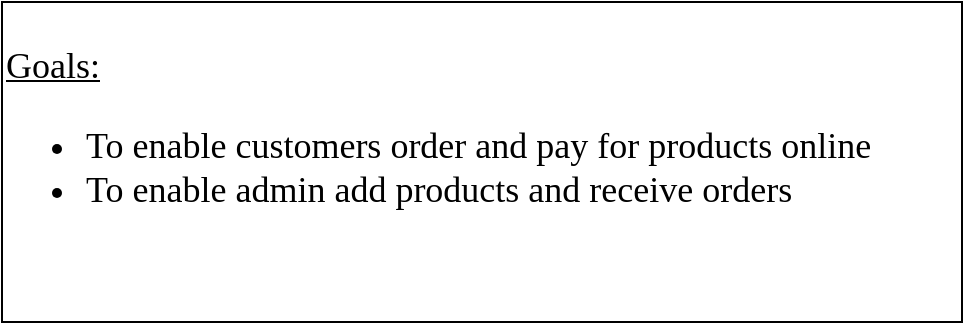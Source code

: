 <mxfile version="24.1.0" type="device" pages="3">
  <diagram id="vk7e_t2W6H_vMbFvaL3z" name="Plan">
    <mxGraphModel dx="1434" dy="844" grid="1" gridSize="10" guides="1" tooltips="1" connect="1" arrows="1" fold="1" page="1" pageScale="1" pageWidth="850" pageHeight="1100" math="0" shadow="0">
      <root>
        <mxCell id="0" />
        <mxCell id="1" parent="0" />
        <mxCell id="NMSXKjy4qVHQltRTeJKQ-1" value="&lt;p style=&quot;font-size: 18px;&quot; class=&quot;MsoNormal&quot;&gt;&lt;font face=&quot;Times New Roman&quot; style=&quot;font-size: 18px;&quot;&gt;&lt;u style=&quot;&quot;&gt;Goals:&lt;/u&gt;&lt;/font&gt;&lt;/p&gt;&lt;p style=&quot;font-size: 18px;&quot; class=&quot;MsoNormal&quot;&gt;&lt;/p&gt;&lt;ul style=&quot;font-size: 18px;&quot;&gt;&lt;li&gt;&lt;span style=&quot;background-color: initial;&quot;&gt;&lt;font face=&quot;QwyiDqv8YqwGyNbi1khy&quot; style=&quot;font-size: 18px;&quot;&gt;To enable customers order and pay for products online&lt;/font&gt;&lt;/span&gt;&lt;/li&gt;&lt;li&gt;&lt;font style=&quot;font-size: 18px;&quot; face=&quot;QwyiDqv8YqwGyNbi1khy&quot;&gt;To enable admin add products and receive orders&lt;/font&gt;&lt;/li&gt;&lt;/ul&gt;&lt;div style=&quot;font-size: 18px;&quot;&gt;&lt;br&gt;&lt;/div&gt;&lt;p&gt;&lt;/p&gt;" style="text;html=1;align=left;verticalAlign=middle;whiteSpace=wrap;rounded=0;strokeColor=default;" parent="1" vertex="1">
          <mxGeometry x="40" y="40" width="480" height="160" as="geometry" />
        </mxCell>
      </root>
    </mxGraphModel>
  </diagram>
  <diagram name="Wireframe" id="03018318-947c-dd8e-b7a3-06fadd420f32">
    <mxGraphModel dx="3490" dy="2257" grid="1" gridSize="10" guides="1" tooltips="1" connect="1" arrows="1" fold="1" page="1" pageScale="1" pageWidth="1100" pageHeight="850" background="none" math="0" shadow="0">
      <root>
        <mxCell id="0" />
        <mxCell id="1" parent="0" />
        <mxCell id="RlXlQq231pW7B-qVhRKP-2" value="" style="group" parent="1" vertex="1" connectable="0">
          <mxGeometry x="-240" y="230" width="200" height="590" as="geometry" />
        </mxCell>
        <mxCell id="677b7b8949515195-8" value="" style="whiteSpace=wrap;html=1;rounded=0;shadow=0;labelBackgroundColor=none;strokeWidth=1;fillColor=none;fontFamily=Verdana;fontSize=12;align=center;comic=1;" parent="RlXlQq231pW7B-qVhRKP-2" vertex="1">
          <mxGeometry width="200" height="590" as="geometry" />
        </mxCell>
        <mxCell id="677b7b8949515195-27" value="Section 1" style="text;html=1;points=[];align=left;verticalAlign=top;spacingTop=-4;fontSize=14;fontFamily=Verdana" parent="RlXlQq231pW7B-qVhRKP-2" vertex="1">
          <mxGeometry x="10" y="20" width="170" height="20" as="geometry" />
        </mxCell>
        <mxCell id="677b7b8949515195-28" value="Section 2" style="text;html=1;points=[];align=left;verticalAlign=top;spacingTop=-4;fontSize=14;fontFamily=Verdana" parent="RlXlQq231pW7B-qVhRKP-2" vertex="1">
          <mxGeometry x="10" y="56" width="170" height="20" as="geometry" />
        </mxCell>
        <mxCell id="677b7b8949515195-29" value="Section 3" style="text;html=1;points=[];align=left;verticalAlign=top;spacingTop=-4;fontSize=14;fontFamily=Verdana" parent="RlXlQq231pW7B-qVhRKP-2" vertex="1">
          <mxGeometry x="10" y="91" width="170" height="20" as="geometry" />
        </mxCell>
        <mxCell id="677b7b8949515195-30" value="Section 4" style="text;html=1;points=[];align=left;verticalAlign=top;spacingTop=-4;fontSize=14;fontFamily=Verdana" parent="RlXlQq231pW7B-qVhRKP-2" vertex="1">
          <mxGeometry x="10" y="127" width="170" height="20" as="geometry" />
        </mxCell>
        <mxCell id="677b7b8949515195-31" value="Section 7" style="text;html=1;points=[];align=left;verticalAlign=top;spacingTop=-4;fontSize=14;fontFamily=Verdana" parent="RlXlQq231pW7B-qVhRKP-2" vertex="1">
          <mxGeometry x="10" y="234" width="170" height="20" as="geometry" />
        </mxCell>
        <mxCell id="677b7b8949515195-32" value="Section 8" style="text;html=1;points=[];align=left;verticalAlign=top;spacingTop=-4;fontSize=14;fontFamily=Verdana" parent="RlXlQq231pW7B-qVhRKP-2" vertex="1">
          <mxGeometry x="10" y="270" width="170" height="20" as="geometry" />
        </mxCell>
        <mxCell id="677b7b8949515195-33" value="Section 9" style="text;html=1;points=[];align=left;verticalAlign=top;spacingTop=-4;fontSize=14;fontFamily=Verdana" parent="RlXlQq231pW7B-qVhRKP-2" vertex="1">
          <mxGeometry x="10" y="306" width="170" height="20" as="geometry" />
        </mxCell>
        <mxCell id="677b7b8949515195-34" value="Section 10" style="text;html=1;points=[];align=left;verticalAlign=top;spacingTop=-4;fontSize=14;fontFamily=Verdana" parent="RlXlQq231pW7B-qVhRKP-2" vertex="1">
          <mxGeometry x="10" y="341" width="170" height="20" as="geometry" />
        </mxCell>
        <mxCell id="677b7b8949515195-35" value="Section 11" style="text;html=1;points=[];align=left;verticalAlign=top;spacingTop=-4;fontSize=14;fontFamily=Verdana" parent="RlXlQq231pW7B-qVhRKP-2" vertex="1">
          <mxGeometry x="10" y="377" width="170" height="20" as="geometry" />
        </mxCell>
        <mxCell id="677b7b8949515195-36" value="Section 12" style="text;html=1;points=[];align=left;verticalAlign=top;spacingTop=-4;fontSize=14;fontFamily=Verdana" parent="RlXlQq231pW7B-qVhRKP-2" vertex="1">
          <mxGeometry x="10" y="413" width="170" height="20" as="geometry" />
        </mxCell>
        <mxCell id="677b7b8949515195-37" value="Section 13" style="text;html=1;points=[];align=left;verticalAlign=top;spacingTop=-4;fontSize=14;fontFamily=Verdana" parent="RlXlQq231pW7B-qVhRKP-2" vertex="1">
          <mxGeometry x="10" y="449" width="170" height="20" as="geometry" />
        </mxCell>
        <mxCell id="677b7b8949515195-38" value="Section 14" style="text;html=1;points=[];align=left;verticalAlign=top;spacingTop=-4;fontSize=14;fontFamily=Verdana" parent="RlXlQq231pW7B-qVhRKP-2" vertex="1">
          <mxGeometry x="10" y="484" width="170" height="20" as="geometry" />
        </mxCell>
        <mxCell id="677b7b8949515195-39" value="Section 5" style="text;html=1;points=[];align=left;verticalAlign=top;spacingTop=-4;fontSize=14;fontFamily=Verdana" parent="RlXlQq231pW7B-qVhRKP-2" vertex="1">
          <mxGeometry x="10" y="163" width="170" height="20" as="geometry" />
        </mxCell>
        <mxCell id="677b7b8949515195-40" value="Section 6" style="text;html=1;points=[];align=left;verticalAlign=top;spacingTop=-4;fontSize=14;fontFamily=Verdana" parent="RlXlQq231pW7B-qVhRKP-2" vertex="1">
          <mxGeometry x="10" y="199" width="170" height="20" as="geometry" />
        </mxCell>
        <mxCell id="677b7b8949515195-41" value="Section 15" style="text;html=1;points=[];align=left;verticalAlign=top;spacingTop=-4;fontSize=14;fontFamily=Verdana" parent="RlXlQq231pW7B-qVhRKP-2" vertex="1">
          <mxGeometry x="10" y="520" width="170" height="20" as="geometry" />
        </mxCell>
        <mxCell id="RlXlQq231pW7B-qVhRKP-3" value="" style="group" parent="1" vertex="1" connectable="0">
          <mxGeometry x="1180" y="225" width="230" height="400" as="geometry" />
        </mxCell>
        <mxCell id="677b7b8949515195-25" value="" style="whiteSpace=wrap;html=1;rounded=0;shadow=0;labelBackgroundColor=none;strokeWidth=1;fillColor=none;fontFamily=Verdana;fontSize=12;align=center;comic=1;" parent="RlXlQq231pW7B-qVhRKP-3" vertex="1">
          <mxGeometry width="230" height="400" as="geometry" />
        </mxCell>
        <mxCell id="677b7b8949515195-44" value="Feature 1" style="text;html=1;points=[];align=left;verticalAlign=top;spacingTop=-4;fontSize=14;fontFamily=Verdana" parent="RlXlQq231pW7B-qVhRKP-3" vertex="1">
          <mxGeometry x="20" y="20" width="170" height="20" as="geometry" />
        </mxCell>
        <mxCell id="677b7b8949515195-45" value="Feature 2" style="text;html=1;points=[];align=left;verticalAlign=top;spacingTop=-4;fontSize=14;fontFamily=Verdana" parent="RlXlQq231pW7B-qVhRKP-3" vertex="1">
          <mxGeometry x="20" y="55" width="170" height="20" as="geometry" />
        </mxCell>
        <mxCell id="677b7b8949515195-46" value="Feature 3" style="text;html=1;points=[];align=left;verticalAlign=top;spacingTop=-4;fontSize=14;fontFamily=Verdana" parent="RlXlQq231pW7B-qVhRKP-3" vertex="1">
          <mxGeometry x="20" y="90" width="170" height="20" as="geometry" />
        </mxCell>
        <mxCell id="677b7b8949515195-47" value="Feature 4" style="text;html=1;points=[];align=left;verticalAlign=top;spacingTop=-4;fontSize=14;fontFamily=Verdana" parent="RlXlQq231pW7B-qVhRKP-3" vertex="1">
          <mxGeometry x="20" y="125" width="170" height="20" as="geometry" />
        </mxCell>
        <mxCell id="677b7b8949515195-48" value="Feature 5" style="text;html=1;points=[];align=left;verticalAlign=top;spacingTop=-4;fontSize=14;fontFamily=Verdana" parent="RlXlQq231pW7B-qVhRKP-3" vertex="1">
          <mxGeometry x="20" y="160" width="170" height="20" as="geometry" />
        </mxCell>
        <mxCell id="677b7b8949515195-49" value="Feature 6" style="text;html=1;points=[];align=left;verticalAlign=top;spacingTop=-4;fontSize=14;fontFamily=Verdana" parent="RlXlQq231pW7B-qVhRKP-3" vertex="1">
          <mxGeometry x="20" y="195" width="170" height="20" as="geometry" />
        </mxCell>
        <mxCell id="RlXlQq231pW7B-qVhRKP-4" value="" style="group" parent="1" vertex="1" connectable="0">
          <mxGeometry x="1180" y="650" width="230" height="180" as="geometry" />
        </mxCell>
        <mxCell id="677b7b8949515195-26" value="" style="whiteSpace=wrap;html=1;rounded=0;shadow=0;labelBackgroundColor=none;strokeWidth=1;fillColor=none;fontFamily=Verdana;fontSize=12;align=center;comic=1;" parent="RlXlQq231pW7B-qVhRKP-4" vertex="1">
          <mxGeometry width="230" height="180" as="geometry" />
        </mxCell>
        <mxCell id="677b7b8949515195-42" value="External Links" style="text;html=1;points=[];align=left;verticalAlign=top;spacingTop=-4;fontSize=14;fontFamily=Verdana" parent="RlXlQq231pW7B-qVhRKP-4" vertex="1">
          <mxGeometry x="20" y="13" width="170" height="20" as="geometry" />
        </mxCell>
        <mxCell id="RlXlQq231pW7B-qVhRKP-13" value="" style="group" parent="1" vertex="1" connectable="0">
          <mxGeometry y="20" width="1080" height="810" as="geometry" />
        </mxCell>
        <mxCell id="677b7b8949515195-1" value="" style="whiteSpace=wrap;html=1;rounded=0;shadow=0;labelBackgroundColor=none;strokeColor=#000000;strokeWidth=1;fillColor=none;fontFamily=Verdana;fontSize=12;fontColor=#000000;align=center;comic=1;" parent="RlXlQq231pW7B-qVhRKP-13" vertex="1">
          <mxGeometry width="1080" height="810" as="geometry" />
        </mxCell>
        <mxCell id="677b7b8949515195-2" value="LOGO" style="whiteSpace=wrap;html=1;rounded=0;shadow=0;labelBackgroundColor=none;strokeWidth=1;fontFamily=Verdana;fontSize=28;align=center;comic=1;" parent="RlXlQq231pW7B-qVhRKP-13" vertex="1">
          <mxGeometry x="40" y="40" width="190" height="50" as="geometry" />
        </mxCell>
        <mxCell id="677b7b8949515195-3" value="Search" style="strokeWidth=1;shadow=0;dashed=0;align=center;html=1;shape=mxgraph.mockup.forms.searchBox;strokeColor=#999999;mainText=;strokeColor2=#008cff;fontColor=#666666;fontSize=17;align=left;spacingLeft=3;rounded=0;labelBackgroundColor=none;comic=1;" parent="RlXlQq231pW7B-qVhRKP-13" vertex="1">
          <mxGeometry x="840" y="75" width="220" height="30" as="geometry" />
        </mxCell>
        <mxCell id="677b7b8949515195-4" value="Topic 1" style="text;html=1;points=[];align=left;verticalAlign=top;spacingTop=-4;fontSize=14;fontFamily=Verdana" parent="RlXlQq231pW7B-qVhRKP-13" vertex="1">
          <mxGeometry x="780" y="20" width="60" height="20" as="geometry" />
        </mxCell>
        <mxCell id="677b7b8949515195-5" value="Topic 2" style="text;html=1;points=[];align=left;verticalAlign=top;spacingTop=-4;fontSize=14;fontFamily=Verdana" parent="RlXlQq231pW7B-qVhRKP-13" vertex="1">
          <mxGeometry x="860" y="20" width="60" height="20" as="geometry" />
        </mxCell>
        <mxCell id="677b7b8949515195-6" value="Topic 3" style="text;html=1;points=[];align=left;verticalAlign=top;spacingTop=-4;fontSize=14;fontFamily=Verdana" parent="RlXlQq231pW7B-qVhRKP-13" vertex="1">
          <mxGeometry x="930" y="20" width="60" height="20" as="geometry" />
        </mxCell>
        <mxCell id="677b7b8949515195-7" value="Topic 4" style="text;html=1;points=[];align=left;verticalAlign=top;spacingTop=-4;fontSize=14;fontFamily=Verdana" parent="RlXlQq231pW7B-qVhRKP-13" vertex="1">
          <mxGeometry x="1000" y="20" width="60" height="20" as="geometry" />
        </mxCell>
        <mxCell id="677b7b8949515195-9" value="" style="line;strokeWidth=1;html=1;rounded=0;shadow=0;labelBackgroundColor=none;fillColor=none;fontFamily=Verdana;fontSize=14;fontColor=#000000;align=center;comic=1;" parent="RlXlQq231pW7B-qVhRKP-13" vertex="1">
          <mxGeometry x="20" y="120" width="1060" height="10" as="geometry" />
        </mxCell>
        <mxCell id="677b7b8949515195-10" value="" style="whiteSpace=wrap;html=1;rounded=0;shadow=0;labelBackgroundColor=none;strokeWidth=1;fillColor=none;fontFamily=Verdana;fontSize=12;align=center;comic=1;" parent="RlXlQq231pW7B-qVhRKP-13" vertex="1">
          <mxGeometry x="40" y="140" width="1000" height="50" as="geometry" />
        </mxCell>
        <mxCell id="677b7b8949515195-11" value="Home" style="text;html=1;points=[];align=left;verticalAlign=top;spacingTop=-4;fontSize=14;fontFamily=Verdana" parent="RlXlQq231pW7B-qVhRKP-13" vertex="1">
          <mxGeometry x="330" y="155" width="60" height="20" as="geometry" />
        </mxCell>
        <mxCell id="677b7b8949515195-12" value="Shop" style="text;html=1;points=[];align=left;verticalAlign=top;spacingTop=-4;fontSize=14;fontFamily=Verdana" parent="RlXlQq231pW7B-qVhRKP-13" vertex="1">
          <mxGeometry x="477" y="155" width="60" height="20" as="geometry" />
        </mxCell>
        <mxCell id="677b7b8949515195-13" value="About" style="text;html=1;points=[];align=left;verticalAlign=top;spacingTop=-4;fontSize=14;fontFamily=Verdana" parent="RlXlQq231pW7B-qVhRKP-13" vertex="1">
          <mxGeometry x="623" y="155" width="60" height="20" as="geometry" />
        </mxCell>
        <mxCell id="677b7b8949515195-15" value="&lt;div style=&quot;text-align: justify&quot;&gt;&lt;span&gt;&lt;u&gt;About&lt;/u&gt;&lt;/span&gt;&lt;/div&gt;&lt;div style=&quot;text-align: justify&quot;&gt;&lt;span&gt;Lorem ipsum dolor sit amet, consectetur adipisicing elit, sed do eiusmod tempor incididunt ut labore et dolore magna aliqua. Ut enim ad minim veniam, quis nostrud exercitation ullamco laboris nisi ut aliquip ex ea commodo consequat. Duis aute irure dolor in reprehenderit in voluptate velit esse cillum dolore eu fugiat nulla pariatur. Excepteur sint occaecat cupidatat non proident, sunt in culpa qui officia deserunt mollit anim id est laborum.&lt;/span&gt;&lt;/div&gt;&lt;div style=&quot;text-align: justify&quot;&gt;&lt;span&gt;Sed ut perspiciatis unde omnis iste natus error sit voluptatem accusantium doloremque laudantium, totam rem aperiam, eaque ipsa quae ab illo inventore veritatis et quasi architecto beatae vitae dicta sunt explicabo. Nemo enim ipsam voluptatem quia voluptas sit aspernatur aut odit aut fugit, sed quia consequuntur magni dolores eos qui ratione voluptatem sequi nesciunt.&amp;nbsp;&lt;/span&gt;&lt;/div&gt;" style="whiteSpace=wrap;html=1;rounded=0;shadow=0;labelBackgroundColor=none;strokeWidth=1;fillColor=none;fontFamily=Verdana;fontSize=12;align=center;verticalAlign=top;spacing=10;comic=1;" parent="RlXlQq231pW7B-qVhRKP-13" vertex="1">
          <mxGeometry x="40" y="620" width="1000" height="120" as="geometry" />
        </mxCell>
        <mxCell id="677b7b8949515195-16" value="" style="verticalLabelPosition=bottom;shadow=0;dashed=0;align=center;html=1;verticalAlign=top;strokeWidth=1;shape=mxgraph.mockup.graphics.simpleIcon;strokeColor=#999999;rounded=0;labelBackgroundColor=none;fontFamily=Verdana;fontSize=14;fontColor=#000000;comic=1;" parent="RlXlQq231pW7B-qVhRKP-13" vertex="1">
          <mxGeometry x="40" y="205" width="1000" height="170" as="geometry" />
        </mxCell>
        <mxCell id="RlXlQq231pW7B-qVhRKP-1" value="LOGO" style="whiteSpace=wrap;html=1;rounded=0;shadow=0;labelBackgroundColor=none;strokeWidth=1;fontFamily=Verdana;fontSize=28;align=center;comic=1;" parent="RlXlQq231pW7B-qVhRKP-13" vertex="1">
          <mxGeometry x="59" y="145" width="170" height="40" as="geometry" />
        </mxCell>
        <mxCell id="RlXlQq231pW7B-qVhRKP-9" value="Image" style="rounded=1;whiteSpace=wrap;html=1;" parent="RlXlQq231pW7B-qVhRKP-13" vertex="1">
          <mxGeometry x="40" y="420" width="300" height="160" as="geometry" />
        </mxCell>
        <mxCell id="RlXlQq231pW7B-qVhRKP-10" value="Image" style="rounded=1;whiteSpace=wrap;html=1;" parent="RlXlQq231pW7B-qVhRKP-13" vertex="1">
          <mxGeometry x="390" y="420" width="307" height="160" as="geometry" />
        </mxCell>
        <mxCell id="RlXlQq231pW7B-qVhRKP-11" value="Image" style="rounded=1;whiteSpace=wrap;html=1;" parent="RlXlQq231pW7B-qVhRKP-13" vertex="1">
          <mxGeometry x="760" y="420" width="280" height="160" as="geometry" />
        </mxCell>
        <mxCell id="RlXlQq231pW7B-qVhRKP-12" value="© 2025" style="text;html=1;align=center;verticalAlign=middle;whiteSpace=wrap;rounded=0;" parent="RlXlQq231pW7B-qVhRKP-13" vertex="1">
          <mxGeometry x="513.5" y="760" width="60" height="30" as="geometry" />
        </mxCell>
        <mxCell id="RlXlQq231pW7B-qVhRKP-72" value="Cart" style="text;html=1;points=[];align=left;verticalAlign=top;spacingTop=-4;fontSize=14;fontFamily=Verdana" parent="RlXlQq231pW7B-qVhRKP-13" vertex="1">
          <mxGeometry x="940" y="155" width="60" height="20" as="geometry" />
        </mxCell>
        <mxCell id="RlXlQq231pW7B-qVhRKP-14" value="&lt;font style=&quot;font-size: 18px;&quot;&gt;Landing&lt;/font&gt;" style="text;html=1;align=center;verticalAlign=middle;whiteSpace=wrap;rounded=0;" parent="1" vertex="1">
          <mxGeometry y="-30" width="160" height="30" as="geometry" />
        </mxCell>
        <mxCell id="RlXlQq231pW7B-qVhRKP-39" value="" style="group" parent="1" vertex="1" connectable="0">
          <mxGeometry y="1150" width="1080" height="860" as="geometry" />
        </mxCell>
        <mxCell id="RlXlQq231pW7B-qVhRKP-35" value="&lt;font style=&quot;font-size: 18px;&quot;&gt;Shop&lt;/font&gt;" style="text;html=1;align=center;verticalAlign=middle;whiteSpace=wrap;rounded=0;" parent="RlXlQq231pW7B-qVhRKP-39" vertex="1">
          <mxGeometry width="160" height="30" as="geometry" />
        </mxCell>
        <mxCell id="RlXlQq231pW7B-qVhRKP-16" value="" style="whiteSpace=wrap;html=1;rounded=0;shadow=0;labelBackgroundColor=none;strokeColor=#000000;strokeWidth=1;fillColor=none;fontFamily=Verdana;fontSize=12;fontColor=#000000;align=center;comic=1;" parent="RlXlQq231pW7B-qVhRKP-39" vertex="1">
          <mxGeometry y="50" width="1080" height="810" as="geometry" />
        </mxCell>
        <mxCell id="RlXlQq231pW7B-qVhRKP-17" value="LOGO" style="whiteSpace=wrap;html=1;rounded=0;shadow=0;labelBackgroundColor=none;strokeWidth=1;fontFamily=Verdana;fontSize=28;align=center;comic=1;" parent="RlXlQq231pW7B-qVhRKP-39" vertex="1">
          <mxGeometry x="40" y="90" width="190" height="50" as="geometry" />
        </mxCell>
        <mxCell id="RlXlQq231pW7B-qVhRKP-23" value="" style="line;strokeWidth=1;html=1;rounded=0;shadow=0;labelBackgroundColor=none;fillColor=none;fontFamily=Verdana;fontSize=14;fontColor=#000000;align=center;comic=1;" parent="RlXlQq231pW7B-qVhRKP-39" vertex="1">
          <mxGeometry x="20" y="170" width="1060" height="10" as="geometry" />
        </mxCell>
        <mxCell id="RlXlQq231pW7B-qVhRKP-24" value="" style="whiteSpace=wrap;html=1;rounded=0;shadow=0;labelBackgroundColor=none;strokeWidth=1;fillColor=none;fontFamily=Verdana;fontSize=12;align=center;comic=1;" parent="RlXlQq231pW7B-qVhRKP-39" vertex="1">
          <mxGeometry x="40" y="190" width="1000" height="50" as="geometry" />
        </mxCell>
        <mxCell id="RlXlQq231pW7B-qVhRKP-25" value="Home" style="text;html=1;points=[];align=left;verticalAlign=top;spacingTop=-4;fontSize=14;fontFamily=Verdana" parent="RlXlQq231pW7B-qVhRKP-39" vertex="1">
          <mxGeometry x="330" y="205" width="60" height="20" as="geometry" />
        </mxCell>
        <mxCell id="RlXlQq231pW7B-qVhRKP-26" value="Shop" style="text;html=1;points=[];align=left;verticalAlign=top;spacingTop=-4;fontSize=14;fontFamily=Verdana" parent="RlXlQq231pW7B-qVhRKP-39" vertex="1">
          <mxGeometry x="477" y="205" width="60" height="20" as="geometry" />
        </mxCell>
        <mxCell id="RlXlQq231pW7B-qVhRKP-27" value="About" style="text;html=1;points=[];align=left;verticalAlign=top;spacingTop=-4;fontSize=14;fontFamily=Verdana" parent="RlXlQq231pW7B-qVhRKP-39" vertex="1">
          <mxGeometry x="623" y="205" width="60" height="20" as="geometry" />
        </mxCell>
        <mxCell id="RlXlQq231pW7B-qVhRKP-30" value="LOGO" style="whiteSpace=wrap;html=1;rounded=0;shadow=0;labelBackgroundColor=none;strokeWidth=1;fontFamily=Verdana;fontSize=28;align=center;comic=1;" parent="RlXlQq231pW7B-qVhRKP-39" vertex="1">
          <mxGeometry x="59" y="195" width="170" height="40" as="geometry" />
        </mxCell>
        <mxCell id="RlXlQq231pW7B-qVhRKP-31" value="Image" style="rounded=1;whiteSpace=wrap;html=1;" parent="RlXlQq231pW7B-qVhRKP-39" vertex="1">
          <mxGeometry x="43.75" y="530" width="300" height="160" as="geometry" />
        </mxCell>
        <mxCell id="RlXlQq231pW7B-qVhRKP-32" value="Image" style="rounded=1;whiteSpace=wrap;html=1;" parent="RlXlQq231pW7B-qVhRKP-39" vertex="1">
          <mxGeometry x="393.75" y="530" width="307" height="160" as="geometry" />
        </mxCell>
        <mxCell id="RlXlQq231pW7B-qVhRKP-33" value="Image" style="rounded=1;whiteSpace=wrap;html=1;" parent="RlXlQq231pW7B-qVhRKP-39" vertex="1">
          <mxGeometry x="763.75" y="530" width="280" height="160" as="geometry" />
        </mxCell>
        <mxCell id="RlXlQq231pW7B-qVhRKP-34" value="© 2025" style="text;html=1;align=center;verticalAlign=middle;whiteSpace=wrap;rounded=0;" parent="RlXlQq231pW7B-qVhRKP-39" vertex="1">
          <mxGeometry x="513.5" y="810" width="60" height="30" as="geometry" />
        </mxCell>
        <mxCell id="RlXlQq231pW7B-qVhRKP-36" value="Image" style="rounded=1;whiteSpace=wrap;html=1;" parent="RlXlQq231pW7B-qVhRKP-39" vertex="1">
          <mxGeometry x="43.5" y="290" width="300" height="160" as="geometry" />
        </mxCell>
        <mxCell id="RlXlQq231pW7B-qVhRKP-37" value="Image" style="rounded=1;whiteSpace=wrap;html=1;" parent="RlXlQq231pW7B-qVhRKP-39" vertex="1">
          <mxGeometry x="393.5" y="290" width="307" height="160" as="geometry" />
        </mxCell>
        <mxCell id="RlXlQq231pW7B-qVhRKP-38" value="Image" style="rounded=1;whiteSpace=wrap;html=1;" parent="RlXlQq231pW7B-qVhRKP-39" vertex="1">
          <mxGeometry x="763.5" y="290" width="280" height="160" as="geometry" />
        </mxCell>
        <mxCell id="RlXlQq231pW7B-qVhRKP-61" value="Name" style="text;html=1;align=center;verticalAlign=middle;whiteSpace=wrap;rounded=0;" parent="RlXlQq231pW7B-qVhRKP-39" vertex="1">
          <mxGeometry x="41" y="473" width="300" height="30" as="geometry" />
        </mxCell>
        <mxCell id="RlXlQq231pW7B-qVhRKP-62" value="Name" style="text;html=1;align=center;verticalAlign=middle;whiteSpace=wrap;rounded=0;" parent="RlXlQq231pW7B-qVhRKP-39" vertex="1">
          <mxGeometry x="400.5" y="473" width="300" height="30" as="geometry" />
        </mxCell>
        <mxCell id="RlXlQq231pW7B-qVhRKP-63" value="Name" style="text;html=1;align=center;verticalAlign=middle;whiteSpace=wrap;rounded=0;" parent="RlXlQq231pW7B-qVhRKP-39" vertex="1">
          <mxGeometry x="753.5" y="473" width="300" height="30" as="geometry" />
        </mxCell>
        <mxCell id="RlXlQq231pW7B-qVhRKP-64" value="Name" style="text;html=1;align=center;verticalAlign=middle;whiteSpace=wrap;rounded=0;" parent="RlXlQq231pW7B-qVhRKP-39" vertex="1">
          <mxGeometry x="44.75" y="710" width="300" height="30" as="geometry" />
        </mxCell>
        <mxCell id="RlXlQq231pW7B-qVhRKP-65" value="Name" style="text;html=1;align=center;verticalAlign=middle;whiteSpace=wrap;rounded=0;" parent="RlXlQq231pW7B-qVhRKP-39" vertex="1">
          <mxGeometry x="404.25" y="710" width="300" height="30" as="geometry" />
        </mxCell>
        <mxCell id="RlXlQq231pW7B-qVhRKP-66" value="Name" style="text;html=1;align=center;verticalAlign=middle;whiteSpace=wrap;rounded=0;" parent="RlXlQq231pW7B-qVhRKP-39" vertex="1">
          <mxGeometry x="757.25" y="710" width="300" height="30" as="geometry" />
        </mxCell>
        <mxCell id="RlXlQq231pW7B-qVhRKP-74" value="Cart" style="text;html=1;points=[];align=left;verticalAlign=top;spacingTop=-4;fontSize=14;fontFamily=Verdana" parent="RlXlQq231pW7B-qVhRKP-39" vertex="1">
          <mxGeometry x="960" y="205" width="60" height="20" as="geometry" />
        </mxCell>
        <mxCell id="GHE5NdWLg3Xw6nocoRhk-1" value="" style="group" vertex="1" connectable="0" parent="1">
          <mxGeometry y="2130" width="1080" height="860" as="geometry" />
        </mxCell>
        <mxCell id="RlXlQq231pW7B-qVhRKP-41" value="&lt;font style=&quot;font-size: 18px;&quot;&gt;Product&lt;/font&gt;" style="text;html=1;align=center;verticalAlign=middle;whiteSpace=wrap;rounded=0;" parent="GHE5NdWLg3Xw6nocoRhk-1" vertex="1">
          <mxGeometry width="160" height="30" as="geometry" />
        </mxCell>
        <mxCell id="RlXlQq231pW7B-qVhRKP-42" value="" style="whiteSpace=wrap;html=1;rounded=0;shadow=0;labelBackgroundColor=none;strokeColor=#000000;strokeWidth=1;fillColor=none;fontFamily=Verdana;fontSize=12;fontColor=#000000;align=center;comic=1;" parent="GHE5NdWLg3Xw6nocoRhk-1" vertex="1">
          <mxGeometry y="50" width="1080" height="810" as="geometry" />
        </mxCell>
        <mxCell id="RlXlQq231pW7B-qVhRKP-43" value="LOGO" style="whiteSpace=wrap;html=1;rounded=0;shadow=0;labelBackgroundColor=none;strokeWidth=1;fontFamily=Verdana;fontSize=28;align=center;comic=1;" parent="GHE5NdWLg3Xw6nocoRhk-1" vertex="1">
          <mxGeometry x="40" y="90" width="190" height="50" as="geometry" />
        </mxCell>
        <mxCell id="RlXlQq231pW7B-qVhRKP-44" value="" style="line;strokeWidth=1;html=1;rounded=0;shadow=0;labelBackgroundColor=none;fillColor=none;fontFamily=Verdana;fontSize=14;fontColor=#000000;align=center;comic=1;" parent="GHE5NdWLg3Xw6nocoRhk-1" vertex="1">
          <mxGeometry x="20" y="170" width="1060" height="10" as="geometry" />
        </mxCell>
        <mxCell id="RlXlQq231pW7B-qVhRKP-45" value="" style="whiteSpace=wrap;html=1;rounded=0;shadow=0;labelBackgroundColor=none;strokeWidth=1;fillColor=none;fontFamily=Verdana;fontSize=12;align=center;comic=1;" parent="GHE5NdWLg3Xw6nocoRhk-1" vertex="1">
          <mxGeometry x="40" y="190" width="1000" height="50" as="geometry" />
        </mxCell>
        <mxCell id="RlXlQq231pW7B-qVhRKP-46" value="Home" style="text;html=1;points=[];align=left;verticalAlign=top;spacingTop=-4;fontSize=14;fontFamily=Verdana" parent="GHE5NdWLg3Xw6nocoRhk-1" vertex="1">
          <mxGeometry x="330" y="205" width="60" height="20" as="geometry" />
        </mxCell>
        <mxCell id="RlXlQq231pW7B-qVhRKP-47" value="Shop" style="text;html=1;points=[];align=left;verticalAlign=top;spacingTop=-4;fontSize=14;fontFamily=Verdana" parent="GHE5NdWLg3Xw6nocoRhk-1" vertex="1">
          <mxGeometry x="477" y="205" width="60" height="20" as="geometry" />
        </mxCell>
        <mxCell id="RlXlQq231pW7B-qVhRKP-48" value="About" style="text;html=1;points=[];align=left;verticalAlign=top;spacingTop=-4;fontSize=14;fontFamily=Verdana" parent="GHE5NdWLg3Xw6nocoRhk-1" vertex="1">
          <mxGeometry x="623" y="205" width="60" height="20" as="geometry" />
        </mxCell>
        <mxCell id="RlXlQq231pW7B-qVhRKP-49" value="LOGO" style="whiteSpace=wrap;html=1;rounded=0;shadow=0;labelBackgroundColor=none;strokeWidth=1;fontFamily=Verdana;fontSize=28;align=center;comic=1;" parent="GHE5NdWLg3Xw6nocoRhk-1" vertex="1">
          <mxGeometry x="59" y="195" width="170" height="40" as="geometry" />
        </mxCell>
        <mxCell id="RlXlQq231pW7B-qVhRKP-53" value="© 2025" style="text;html=1;align=center;verticalAlign=middle;whiteSpace=wrap;rounded=0;" parent="GHE5NdWLg3Xw6nocoRhk-1" vertex="1">
          <mxGeometry x="513.5" y="810" width="60" height="30" as="geometry" />
        </mxCell>
        <mxCell id="RlXlQq231pW7B-qVhRKP-54" value="Image" style="rounded=1;whiteSpace=wrap;html=1;" parent="GHE5NdWLg3Xw6nocoRhk-1" vertex="1">
          <mxGeometry x="40" y="290" width="320" height="220" as="geometry" />
        </mxCell>
        <mxCell id="RlXlQq231pW7B-qVhRKP-57" value="Qty with defaults" style="text;html=1;align=center;verticalAlign=middle;whiteSpace=wrap;rounded=0;" parent="GHE5NdWLg3Xw6nocoRhk-1" vertex="1">
          <mxGeometry x="440" y="310" width="120" height="30" as="geometry" />
        </mxCell>
        <mxCell id="RlXlQq231pW7B-qVhRKP-59" value="Item" style="text;html=1;align=center;verticalAlign=middle;whiteSpace=wrap;rounded=0;" parent="GHE5NdWLg3Xw6nocoRhk-1" vertex="1">
          <mxGeometry x="590" y="310" width="120" height="30" as="geometry" />
        </mxCell>
        <mxCell id="RlXlQq231pW7B-qVhRKP-60" value="Description" style="text;html=1;align=center;verticalAlign=middle;whiteSpace=wrap;rounded=0;" parent="GHE5NdWLg3Xw6nocoRhk-1" vertex="1">
          <mxGeometry x="40" y="550" width="320" height="200" as="geometry" />
        </mxCell>
        <mxCell id="RlXlQq231pW7B-qVhRKP-67" value="Qty with defaults" style="text;html=1;align=center;verticalAlign=middle;whiteSpace=wrap;rounded=0;" parent="GHE5NdWLg3Xw6nocoRhk-1" vertex="1">
          <mxGeometry x="440" y="385" width="120" height="30" as="geometry" />
        </mxCell>
        <mxCell id="RlXlQq231pW7B-qVhRKP-68" value="Item" style="text;html=1;align=center;verticalAlign=middle;whiteSpace=wrap;rounded=0;" parent="GHE5NdWLg3Xw6nocoRhk-1" vertex="1">
          <mxGeometry x="590" y="385" width="120" height="30" as="geometry" />
        </mxCell>
        <mxCell id="RlXlQq231pW7B-qVhRKP-69" value="Qty with defaults" style="text;html=1;align=center;verticalAlign=middle;whiteSpace=wrap;rounded=0;" parent="GHE5NdWLg3Xw6nocoRhk-1" vertex="1">
          <mxGeometry x="440" y="470" width="120" height="30" as="geometry" />
        </mxCell>
        <mxCell id="RlXlQq231pW7B-qVhRKP-70" value="Item" style="text;html=1;align=center;verticalAlign=middle;whiteSpace=wrap;rounded=0;" parent="GHE5NdWLg3Xw6nocoRhk-1" vertex="1">
          <mxGeometry x="590" y="470" width="120" height="30" as="geometry" />
        </mxCell>
        <mxCell id="RlXlQq231pW7B-qVhRKP-71" value="Add to Cart" style="rounded=1;whiteSpace=wrap;html=1;" parent="GHE5NdWLg3Xw6nocoRhk-1" vertex="1">
          <mxGeometry x="440" y="530" width="600" height="100" as="geometry" />
        </mxCell>
        <mxCell id="RlXlQq231pW7B-qVhRKP-75" value="Cart" style="text;html=1;points=[];align=left;verticalAlign=top;spacingTop=-4;fontSize=14;fontFamily=Verdana" parent="GHE5NdWLg3Xw6nocoRhk-1" vertex="1">
          <mxGeometry x="960" y="205" width="60" height="20" as="geometry" />
        </mxCell>
        <mxCell id="GHE5NdWLg3Xw6nocoRhk-2" value="" style="group" vertex="1" connectable="0" parent="1">
          <mxGeometry y="3070" width="1080" height="860" as="geometry" />
        </mxCell>
        <mxCell id="GHE5NdWLg3Xw6nocoRhk-3" value="&lt;font style=&quot;font-size: 18px;&quot;&gt;Cart&lt;/font&gt;" style="text;html=1;align=center;verticalAlign=middle;whiteSpace=wrap;rounded=0;" vertex="1" parent="GHE5NdWLg3Xw6nocoRhk-2">
          <mxGeometry width="160" height="30" as="geometry" />
        </mxCell>
        <mxCell id="GHE5NdWLg3Xw6nocoRhk-4" value="" style="whiteSpace=wrap;html=1;rounded=0;shadow=0;labelBackgroundColor=none;strokeColor=#000000;strokeWidth=1;fillColor=none;fontFamily=Verdana;fontSize=12;fontColor=#000000;align=center;comic=1;" vertex="1" parent="GHE5NdWLg3Xw6nocoRhk-2">
          <mxGeometry y="50" width="1080" height="810" as="geometry" />
        </mxCell>
        <mxCell id="GHE5NdWLg3Xw6nocoRhk-5" value="LOGO" style="whiteSpace=wrap;html=1;rounded=0;shadow=0;labelBackgroundColor=none;strokeWidth=1;fontFamily=Verdana;fontSize=28;align=center;comic=1;" vertex="1" parent="GHE5NdWLg3Xw6nocoRhk-2">
          <mxGeometry x="40" y="90" width="190" height="50" as="geometry" />
        </mxCell>
        <mxCell id="GHE5NdWLg3Xw6nocoRhk-6" value="" style="line;strokeWidth=1;html=1;rounded=0;shadow=0;labelBackgroundColor=none;fillColor=none;fontFamily=Verdana;fontSize=14;fontColor=#000000;align=center;comic=1;" vertex="1" parent="GHE5NdWLg3Xw6nocoRhk-2">
          <mxGeometry x="20" y="170" width="1060" height="10" as="geometry" />
        </mxCell>
        <mxCell id="GHE5NdWLg3Xw6nocoRhk-7" value="" style="whiteSpace=wrap;html=1;rounded=0;shadow=0;labelBackgroundColor=none;strokeWidth=1;fillColor=none;fontFamily=Verdana;fontSize=12;align=center;comic=1;" vertex="1" parent="GHE5NdWLg3Xw6nocoRhk-2">
          <mxGeometry x="40" y="190" width="1000" height="50" as="geometry" />
        </mxCell>
        <mxCell id="GHE5NdWLg3Xw6nocoRhk-8" value="Home" style="text;html=1;points=[];align=left;verticalAlign=top;spacingTop=-4;fontSize=14;fontFamily=Verdana" vertex="1" parent="GHE5NdWLg3Xw6nocoRhk-2">
          <mxGeometry x="330" y="205" width="60" height="20" as="geometry" />
        </mxCell>
        <mxCell id="GHE5NdWLg3Xw6nocoRhk-9" value="Shop" style="text;html=1;points=[];align=left;verticalAlign=top;spacingTop=-4;fontSize=14;fontFamily=Verdana" vertex="1" parent="GHE5NdWLg3Xw6nocoRhk-2">
          <mxGeometry x="477" y="205" width="60" height="20" as="geometry" />
        </mxCell>
        <mxCell id="GHE5NdWLg3Xw6nocoRhk-10" value="About" style="text;html=1;points=[];align=left;verticalAlign=top;spacingTop=-4;fontSize=14;fontFamily=Verdana" vertex="1" parent="GHE5NdWLg3Xw6nocoRhk-2">
          <mxGeometry x="623" y="205" width="60" height="20" as="geometry" />
        </mxCell>
        <mxCell id="GHE5NdWLg3Xw6nocoRhk-11" value="LOGO" style="whiteSpace=wrap;html=1;rounded=0;shadow=0;labelBackgroundColor=none;strokeWidth=1;fontFamily=Verdana;fontSize=28;align=center;comic=1;" vertex="1" parent="GHE5NdWLg3Xw6nocoRhk-2">
          <mxGeometry x="59" y="195" width="170" height="40" as="geometry" />
        </mxCell>
        <mxCell id="GHE5NdWLg3Xw6nocoRhk-12" value="© 2025" style="text;html=1;align=center;verticalAlign=middle;whiteSpace=wrap;rounded=0;" vertex="1" parent="GHE5NdWLg3Xw6nocoRhk-2">
          <mxGeometry x="513.5" y="810" width="60" height="30" as="geometry" />
        </mxCell>
        <mxCell id="GHE5NdWLg3Xw6nocoRhk-13" value="Image" style="rounded=1;whiteSpace=wrap;html=1;" vertex="1" parent="GHE5NdWLg3Xw6nocoRhk-2">
          <mxGeometry x="465.5" y="282.5" width="54.5" height="57.5" as="geometry" />
        </mxCell>
        <mxCell id="GHE5NdWLg3Xw6nocoRhk-14" value="Qty with label" style="text;html=1;align=center;verticalAlign=middle;whiteSpace=wrap;rounded=0;" vertex="1" parent="GHE5NdWLg3Xw6nocoRhk-2">
          <mxGeometry x="340" y="296.25" width="120" height="30" as="geometry" />
        </mxCell>
        <mxCell id="GHE5NdWLg3Xw6nocoRhk-15" value="Product" style="text;html=1;align=center;verticalAlign=middle;whiteSpace=wrap;rounded=0;" vertex="1" parent="GHE5NdWLg3Xw6nocoRhk-2">
          <mxGeometry x="432.75" y="340" width="120" height="30" as="geometry" />
        </mxCell>
        <mxCell id="GHE5NdWLg3Xw6nocoRhk-16" value="Description" style="text;html=1;align=center;verticalAlign=middle;whiteSpace=wrap;rounded=0;" vertex="1" parent="GHE5NdWLg3Xw6nocoRhk-2">
          <mxGeometry x="110" y="640" width="320" height="200" as="geometry" />
        </mxCell>
        <mxCell id="GHE5NdWLg3Xw6nocoRhk-21" value="Checkout" style="rounded=1;whiteSpace=wrap;html=1;" vertex="1" parent="GHE5NdWLg3Xw6nocoRhk-2">
          <mxGeometry x="40" y="530" width="1000" height="100" as="geometry" />
        </mxCell>
        <mxCell id="GHE5NdWLg3Xw6nocoRhk-22" value="Cart" style="text;html=1;points=[];align=left;verticalAlign=top;spacingTop=-4;fontSize=14;fontFamily=Verdana" vertex="1" parent="GHE5NdWLg3Xw6nocoRhk-2">
          <mxGeometry x="960" y="205" width="60" height="20" as="geometry" />
        </mxCell>
        <mxCell id="GHE5NdWLg3Xw6nocoRhk-23" value="Image" style="rounded=1;whiteSpace=wrap;html=1;" vertex="1" parent="GHE5NdWLg3Xw6nocoRhk-2">
          <mxGeometry x="465.5" y="400" width="54.5" height="57.5" as="geometry" />
        </mxCell>
        <mxCell id="GHE5NdWLg3Xw6nocoRhk-24" value="Qty with label" style="text;html=1;align=center;verticalAlign=middle;whiteSpace=wrap;rounded=0;" vertex="1" parent="GHE5NdWLg3Xw6nocoRhk-2">
          <mxGeometry x="340" y="413.75" width="120" height="30" as="geometry" />
        </mxCell>
        <mxCell id="GHE5NdWLg3Xw6nocoRhk-25" value="Product" style="text;html=1;align=center;verticalAlign=middle;whiteSpace=wrap;rounded=0;" vertex="1" parent="GHE5NdWLg3Xw6nocoRhk-2">
          <mxGeometry x="432.75" y="457.5" width="120" height="30" as="geometry" />
        </mxCell>
        <mxCell id="GHE5NdWLg3Xw6nocoRhk-26" value="" style="group" vertex="1" connectable="0" parent="1">
          <mxGeometry y="4070" width="1080" height="860" as="geometry" />
        </mxCell>
        <mxCell id="GHE5NdWLg3Xw6nocoRhk-27" value="&lt;font style=&quot;font-size: 18px;&quot;&gt;Checkout ***&lt;/font&gt;" style="text;html=1;align=center;verticalAlign=middle;whiteSpace=wrap;rounded=0;" vertex="1" parent="GHE5NdWLg3Xw6nocoRhk-26">
          <mxGeometry width="160" height="30" as="geometry" />
        </mxCell>
        <mxCell id="GHE5NdWLg3Xw6nocoRhk-28" value="" style="whiteSpace=wrap;html=1;rounded=0;shadow=0;labelBackgroundColor=none;strokeColor=#000000;strokeWidth=1;fillColor=none;fontFamily=Verdana;fontSize=12;fontColor=#000000;align=center;comic=1;" vertex="1" parent="GHE5NdWLg3Xw6nocoRhk-26">
          <mxGeometry y="50" width="1080" height="810" as="geometry" />
        </mxCell>
        <mxCell id="GHE5NdWLg3Xw6nocoRhk-29" value="LOGO" style="whiteSpace=wrap;html=1;rounded=0;shadow=0;labelBackgroundColor=none;strokeWidth=1;fontFamily=Verdana;fontSize=28;align=center;comic=1;" vertex="1" parent="GHE5NdWLg3Xw6nocoRhk-26">
          <mxGeometry x="40" y="90" width="190" height="50" as="geometry" />
        </mxCell>
        <mxCell id="GHE5NdWLg3Xw6nocoRhk-30" value="" style="line;strokeWidth=1;html=1;rounded=0;shadow=0;labelBackgroundColor=none;fillColor=none;fontFamily=Verdana;fontSize=14;fontColor=#000000;align=center;comic=1;" vertex="1" parent="GHE5NdWLg3Xw6nocoRhk-26">
          <mxGeometry x="20" y="170" width="1060" height="10" as="geometry" />
        </mxCell>
        <mxCell id="GHE5NdWLg3Xw6nocoRhk-31" value="" style="whiteSpace=wrap;html=1;rounded=0;shadow=0;labelBackgroundColor=none;strokeWidth=1;fillColor=none;fontFamily=Verdana;fontSize=12;align=center;comic=1;" vertex="1" parent="GHE5NdWLg3Xw6nocoRhk-26">
          <mxGeometry x="40" y="190" width="1000" height="50" as="geometry" />
        </mxCell>
        <mxCell id="GHE5NdWLg3Xw6nocoRhk-32" value="Home" style="text;html=1;points=[];align=left;verticalAlign=top;spacingTop=-4;fontSize=14;fontFamily=Verdana" vertex="1" parent="GHE5NdWLg3Xw6nocoRhk-26">
          <mxGeometry x="330" y="205" width="60" height="20" as="geometry" />
        </mxCell>
        <mxCell id="GHE5NdWLg3Xw6nocoRhk-33" value="Shop" style="text;html=1;points=[];align=left;verticalAlign=top;spacingTop=-4;fontSize=14;fontFamily=Verdana" vertex="1" parent="GHE5NdWLg3Xw6nocoRhk-26">
          <mxGeometry x="477" y="205" width="60" height="20" as="geometry" />
        </mxCell>
        <mxCell id="GHE5NdWLg3Xw6nocoRhk-34" value="About" style="text;html=1;points=[];align=left;verticalAlign=top;spacingTop=-4;fontSize=14;fontFamily=Verdana" vertex="1" parent="GHE5NdWLg3Xw6nocoRhk-26">
          <mxGeometry x="623" y="205" width="60" height="20" as="geometry" />
        </mxCell>
        <mxCell id="GHE5NdWLg3Xw6nocoRhk-35" value="LOGO" style="whiteSpace=wrap;html=1;rounded=0;shadow=0;labelBackgroundColor=none;strokeWidth=1;fontFamily=Verdana;fontSize=28;align=center;comic=1;" vertex="1" parent="GHE5NdWLg3Xw6nocoRhk-26">
          <mxGeometry x="59" y="195" width="170" height="40" as="geometry" />
        </mxCell>
        <mxCell id="GHE5NdWLg3Xw6nocoRhk-36" value="© 2025" style="text;html=1;align=center;verticalAlign=middle;whiteSpace=wrap;rounded=0;" vertex="1" parent="GHE5NdWLg3Xw6nocoRhk-26">
          <mxGeometry x="513.5" y="810" width="60" height="30" as="geometry" />
        </mxCell>
        <mxCell id="GHE5NdWLg3Xw6nocoRhk-37" value="Image" style="rounded=1;whiteSpace=wrap;html=1;" vertex="1" parent="GHE5NdWLg3Xw6nocoRhk-26">
          <mxGeometry x="465.5" y="282.5" width="54.5" height="57.5" as="geometry" />
        </mxCell>
        <mxCell id="GHE5NdWLg3Xw6nocoRhk-38" value="Qty with label" style="text;html=1;align=center;verticalAlign=middle;whiteSpace=wrap;rounded=0;" vertex="1" parent="GHE5NdWLg3Xw6nocoRhk-26">
          <mxGeometry x="340" y="296.25" width="120" height="30" as="geometry" />
        </mxCell>
        <mxCell id="GHE5NdWLg3Xw6nocoRhk-39" value="Product" style="text;html=1;align=center;verticalAlign=middle;whiteSpace=wrap;rounded=0;" vertex="1" parent="GHE5NdWLg3Xw6nocoRhk-26">
          <mxGeometry x="432.75" y="340" width="120" height="30" as="geometry" />
        </mxCell>
        <mxCell id="GHE5NdWLg3Xw6nocoRhk-40" value="Description" style="text;html=1;align=center;verticalAlign=middle;whiteSpace=wrap;rounded=0;" vertex="1" parent="GHE5NdWLg3Xw6nocoRhk-26">
          <mxGeometry x="110" y="640" width="320" height="200" as="geometry" />
        </mxCell>
        <mxCell id="GHE5NdWLg3Xw6nocoRhk-41" value="Checkout" style="rounded=1;whiteSpace=wrap;html=1;" vertex="1" parent="GHE5NdWLg3Xw6nocoRhk-26">
          <mxGeometry x="40" y="530" width="1000" height="100" as="geometry" />
        </mxCell>
        <mxCell id="GHE5NdWLg3Xw6nocoRhk-42" value="Cart" style="text;html=1;points=[];align=left;verticalAlign=top;spacingTop=-4;fontSize=14;fontFamily=Verdana" vertex="1" parent="GHE5NdWLg3Xw6nocoRhk-26">
          <mxGeometry x="960" y="205" width="60" height="20" as="geometry" />
        </mxCell>
        <mxCell id="GHE5NdWLg3Xw6nocoRhk-43" value="Image" style="rounded=1;whiteSpace=wrap;html=1;" vertex="1" parent="GHE5NdWLg3Xw6nocoRhk-26">
          <mxGeometry x="465.5" y="400" width="54.5" height="57.5" as="geometry" />
        </mxCell>
        <mxCell id="GHE5NdWLg3Xw6nocoRhk-44" value="Qty with label" style="text;html=1;align=center;verticalAlign=middle;whiteSpace=wrap;rounded=0;" vertex="1" parent="GHE5NdWLg3Xw6nocoRhk-26">
          <mxGeometry x="340" y="413.75" width="120" height="30" as="geometry" />
        </mxCell>
        <mxCell id="GHE5NdWLg3Xw6nocoRhk-45" value="Product" style="text;html=1;align=center;verticalAlign=middle;whiteSpace=wrap;rounded=0;" vertex="1" parent="GHE5NdWLg3Xw6nocoRhk-26">
          <mxGeometry x="432.75" y="457.5" width="120" height="30" as="geometry" />
        </mxCell>
      </root>
    </mxGraphModel>
  </diagram>
  <diagram id="LsaEVsU3KUnhH0hSSCoS" name="Processess">
    <mxGraphModel dx="1434" dy="844" grid="1" gridSize="10" guides="1" tooltips="1" connect="1" arrows="1" fold="1" page="1" pageScale="1" pageWidth="850" pageHeight="1100" math="0" shadow="0">
      <root>
        <mxCell id="0" />
        <mxCell id="1" parent="0" />
      </root>
    </mxGraphModel>
  </diagram>
</mxfile>
